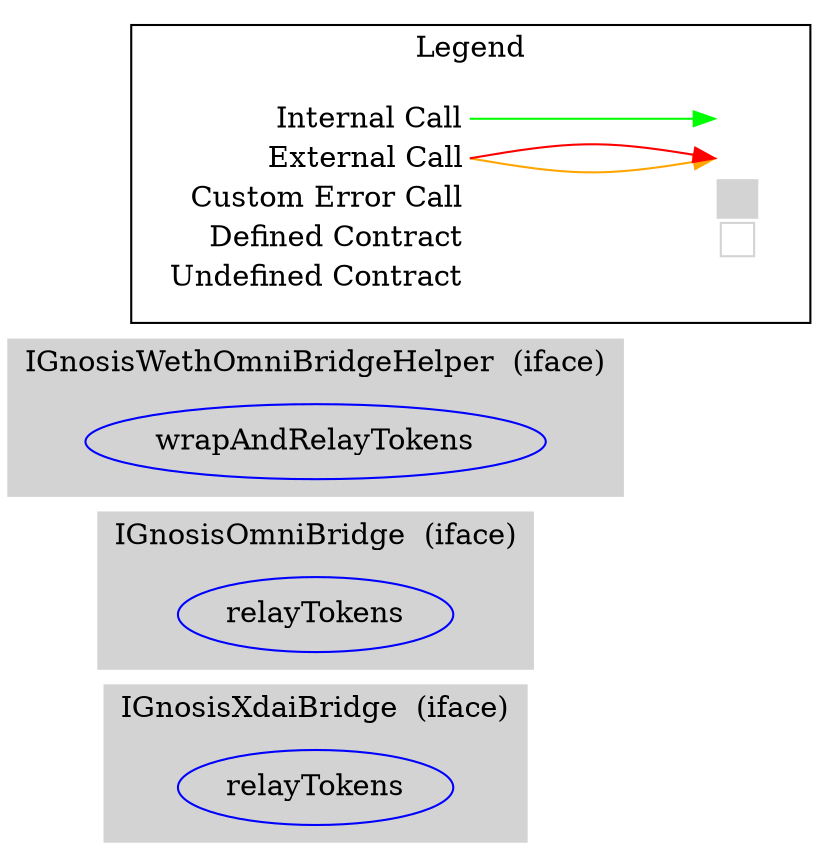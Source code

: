 digraph G {
  graph [ ratio = "auto", page = "100", compound =true ];
subgraph "clusterIGnosisXdaiBridge" {
  graph [ label = "IGnosisXdaiBridge  (iface)", color = "lightgray", style = "filled", bgcolor = "lightgray" ];
  "IGnosisXdaiBridge.relayTokens" [ label = "relayTokens", color = "blue" ];
}

subgraph "clusterIGnosisOmniBridge" {
  graph [ label = "IGnosisOmniBridge  (iface)", color = "lightgray", style = "filled", bgcolor = "lightgray" ];
  "IGnosisOmniBridge.relayTokens" [ label = "relayTokens", color = "blue" ];
}

subgraph "clusterIGnosisWethOmniBridgeHelper" {
  graph [ label = "IGnosisWethOmniBridgeHelper  (iface)", color = "lightgray", style = "filled", bgcolor = "lightgray" ];
  "IGnosisWethOmniBridgeHelper.wrapAndRelayTokens" [ label = "wrapAndRelayTokens", color = "blue" ];
}



rankdir=LR
node [shape=plaintext]
subgraph cluster_01 { 
label = "Legend";
key [label=<<table border="0" cellpadding="2" cellspacing="0" cellborder="0">
  <tr><td align="right" port="i1">Internal Call</td></tr>
  <tr><td align="right" port="i2">External Call</td></tr>
  <tr><td align="right" port="i2">Custom Error Call</td></tr>
  <tr><td align="right" port="i3">Defined Contract</td></tr>
  <tr><td align="right" port="i4">Undefined Contract</td></tr>
  </table>>]
key2 [label=<<table border="0" cellpadding="2" cellspacing="0" cellborder="0">
  <tr><td port="i1">&nbsp;&nbsp;&nbsp;</td></tr>
  <tr><td port="i2">&nbsp;&nbsp;&nbsp;</td></tr>
  <tr><td port="i3" bgcolor="lightgray">&nbsp;&nbsp;&nbsp;</td></tr>
  <tr><td port="i4">
    <table border="1" cellborder="0" cellspacing="0" cellpadding="7" color="lightgray">
      <tr>
       <td></td>
      </tr>
     </table>
  </td></tr>
  </table>>]
key:i1:e -> key2:i1:w [color="green"]
key:i2:e -> key2:i2:w [color="orange"]
key:i2:e -> key2:i2:w [color="red"]
}
}

